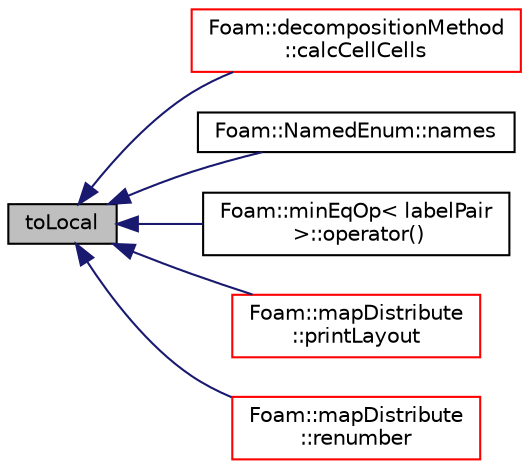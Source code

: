 digraph "toLocal"
{
  bgcolor="transparent";
  edge [fontname="Helvetica",fontsize="10",labelfontname="Helvetica",labelfontsize="10"];
  node [fontname="Helvetica",fontsize="10",shape=record];
  rankdir="LR";
  Node1 [label="toLocal",height=0.2,width=0.4,color="black", fillcolor="grey75", style="filled", fontcolor="black"];
  Node1 -> Node2 [dir="back",color="midnightblue",fontsize="10",style="solid",fontname="Helvetica"];
  Node2 [label="Foam::decompositionMethod\l::calcCellCells",height=0.2,width=0.4,color="red",URL="$a00512.html#a86727d8c968e3ae5d8f394879e2b3c8a",tooltip="Helper: determine (local or global) cellCells from mesh. "];
  Node1 -> Node3 [dir="back",color="midnightblue",fontsize="10",style="solid",fontname="Helvetica"];
  Node3 [label="Foam::NamedEnum::names",height=0.2,width=0.4,color="black",URL="$a01601.html#a7350da3a0edd92cd11e6c479c9967dc8"];
  Node1 -> Node4 [dir="back",color="midnightblue",fontsize="10",style="solid",fontname="Helvetica"];
  Node4 [label="Foam::minEqOp\< labelPair\l \>::operator()",height=0.2,width=0.4,color="black",URL="$a01523.html#a131b2d9d4e100f101911f04944600277"];
  Node1 -> Node5 [dir="back",color="midnightblue",fontsize="10",style="solid",fontname="Helvetica"];
  Node5 [label="Foam::mapDistribute\l::printLayout",height=0.2,width=0.4,color="red",URL="$a01431.html#a2abaa53e895354873ce82ba99628ffb2",tooltip="Debug: print layout. Can only be used on maps with sorted. "];
  Node1 -> Node6 [dir="back",color="midnightblue",fontsize="10",style="solid",fontname="Helvetica"];
  Node6 [label="Foam::mapDistribute\l::renumber",height=0.2,width=0.4,color="red",URL="$a01431.html#a7c6112e8fa06e2ada7398f49dd48a1c8",tooltip="Helper for construct from globalIndex. Renumbers element. "];
}

